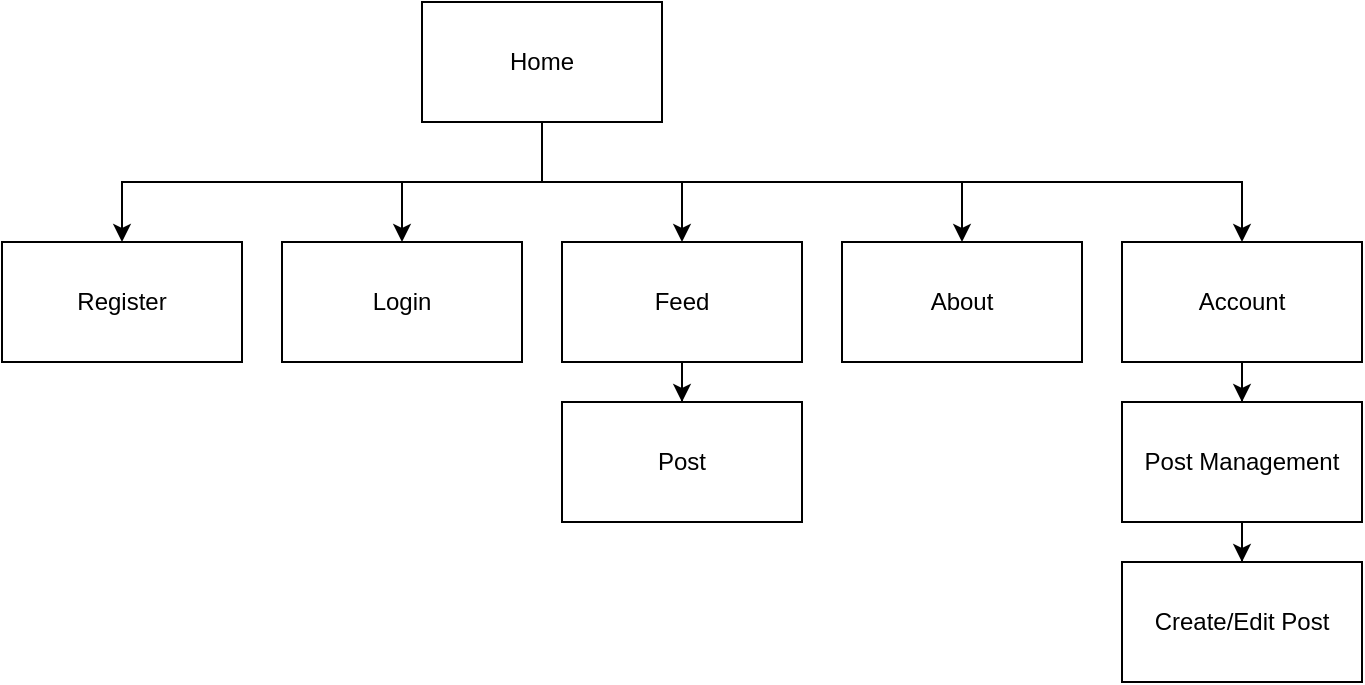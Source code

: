 <mxfile version="13.6.2" type="device"><diagram id="4uzdAaXfhGC3aNLqWOW2" name="Page-1"><mxGraphModel dx="1106" dy="1003" grid="1" gridSize="10" guides="1" tooltips="1" connect="1" arrows="1" fold="1" page="1" pageScale="1" pageWidth="850" pageHeight="1100" math="0" shadow="0"><root><mxCell id="0"/><mxCell id="1" parent="0"/><mxCell id="wckkpkUb9FnvcrC1oASa-3" value="" style="edgeStyle=orthogonalEdgeStyle;rounded=0;orthogonalLoop=1;jettySize=auto;html=1;" edge="1" parent="1" source="wckkpkUb9FnvcrC1oASa-1" target="wckkpkUb9FnvcrC1oASa-2"><mxGeometry relative="1" as="geometry"><Array as="points"><mxPoint x="340" y="250"/><mxPoint x="130" y="250"/></Array></mxGeometry></mxCell><mxCell id="wckkpkUb9FnvcrC1oASa-5" value="" style="edgeStyle=orthogonalEdgeStyle;rounded=0;orthogonalLoop=1;jettySize=auto;html=1;" edge="1" parent="1" source="wckkpkUb9FnvcrC1oASa-1" target="wckkpkUb9FnvcrC1oASa-4"><mxGeometry relative="1" as="geometry"/></mxCell><mxCell id="wckkpkUb9FnvcrC1oASa-7" value="" style="edgeStyle=orthogonalEdgeStyle;rounded=0;orthogonalLoop=1;jettySize=auto;html=1;" edge="1" parent="1" source="wckkpkUb9FnvcrC1oASa-1" target="wckkpkUb9FnvcrC1oASa-6"><mxGeometry relative="1" as="geometry"/></mxCell><mxCell id="wckkpkUb9FnvcrC1oASa-9" value="" style="edgeStyle=orthogonalEdgeStyle;rounded=0;orthogonalLoop=1;jettySize=auto;html=1;" edge="1" parent="1" source="wckkpkUb9FnvcrC1oASa-1" target="wckkpkUb9FnvcrC1oASa-8"><mxGeometry relative="1" as="geometry"><Array as="points"><mxPoint x="340" y="250"/><mxPoint x="550" y="250"/></Array></mxGeometry></mxCell><mxCell id="wckkpkUb9FnvcrC1oASa-11" value="" style="edgeStyle=orthogonalEdgeStyle;rounded=0;orthogonalLoop=1;jettySize=auto;html=1;" edge="1" parent="1" source="wckkpkUb9FnvcrC1oASa-1" target="wckkpkUb9FnvcrC1oASa-10"><mxGeometry relative="1" as="geometry"><Array as="points"><mxPoint x="340" y="250"/><mxPoint x="690" y="250"/></Array></mxGeometry></mxCell><mxCell id="wckkpkUb9FnvcrC1oASa-1" value="Home" style="rounded=0;whiteSpace=wrap;html=1;" vertex="1" parent="1"><mxGeometry x="280" y="160" width="120" height="60" as="geometry"/></mxCell><mxCell id="wckkpkUb9FnvcrC1oASa-2" value="Register" style="rounded=0;whiteSpace=wrap;html=1;" vertex="1" parent="1"><mxGeometry x="70" y="280" width="120" height="60" as="geometry"/></mxCell><mxCell id="wckkpkUb9FnvcrC1oASa-4" value="Login" style="rounded=0;whiteSpace=wrap;html=1;" vertex="1" parent="1"><mxGeometry x="210" y="280" width="120" height="60" as="geometry"/></mxCell><mxCell id="wckkpkUb9FnvcrC1oASa-17" value="" style="edgeStyle=orthogonalEdgeStyle;rounded=0;orthogonalLoop=1;jettySize=auto;html=1;" edge="1" parent="1" source="wckkpkUb9FnvcrC1oASa-6" target="wckkpkUb9FnvcrC1oASa-16"><mxGeometry relative="1" as="geometry"/></mxCell><mxCell id="wckkpkUb9FnvcrC1oASa-6" value="Feed" style="rounded=0;whiteSpace=wrap;html=1;" vertex="1" parent="1"><mxGeometry x="350" y="280" width="120" height="60" as="geometry"/></mxCell><mxCell id="wckkpkUb9FnvcrC1oASa-8" value="About" style="rounded=0;whiteSpace=wrap;html=1;" vertex="1" parent="1"><mxGeometry x="490" y="280" width="120" height="60" as="geometry"/></mxCell><mxCell id="wckkpkUb9FnvcrC1oASa-13" value="" style="edgeStyle=orthogonalEdgeStyle;rounded=0;orthogonalLoop=1;jettySize=auto;html=1;" edge="1" parent="1" source="wckkpkUb9FnvcrC1oASa-10" target="wckkpkUb9FnvcrC1oASa-12"><mxGeometry relative="1" as="geometry"/></mxCell><mxCell id="wckkpkUb9FnvcrC1oASa-10" value="Account" style="rounded=0;whiteSpace=wrap;html=1;" vertex="1" parent="1"><mxGeometry x="630" y="280" width="120" height="60" as="geometry"/></mxCell><mxCell id="wckkpkUb9FnvcrC1oASa-15" value="" style="edgeStyle=orthogonalEdgeStyle;rounded=0;orthogonalLoop=1;jettySize=auto;html=1;" edge="1" parent="1" source="wckkpkUb9FnvcrC1oASa-12" target="wckkpkUb9FnvcrC1oASa-14"><mxGeometry relative="1" as="geometry"/></mxCell><mxCell id="wckkpkUb9FnvcrC1oASa-12" value="Post Management" style="rounded=0;whiteSpace=wrap;html=1;" vertex="1" parent="1"><mxGeometry x="630" y="360" width="120" height="60" as="geometry"/></mxCell><mxCell id="wckkpkUb9FnvcrC1oASa-14" value="Create/Edit Post" style="rounded=0;whiteSpace=wrap;html=1;" vertex="1" parent="1"><mxGeometry x="630" y="440" width="120" height="60" as="geometry"/></mxCell><mxCell id="wckkpkUb9FnvcrC1oASa-16" value="Post" style="rounded=0;whiteSpace=wrap;html=1;" vertex="1" parent="1"><mxGeometry x="350" y="360" width="120" height="60" as="geometry"/></mxCell></root></mxGraphModel></diagram></mxfile>